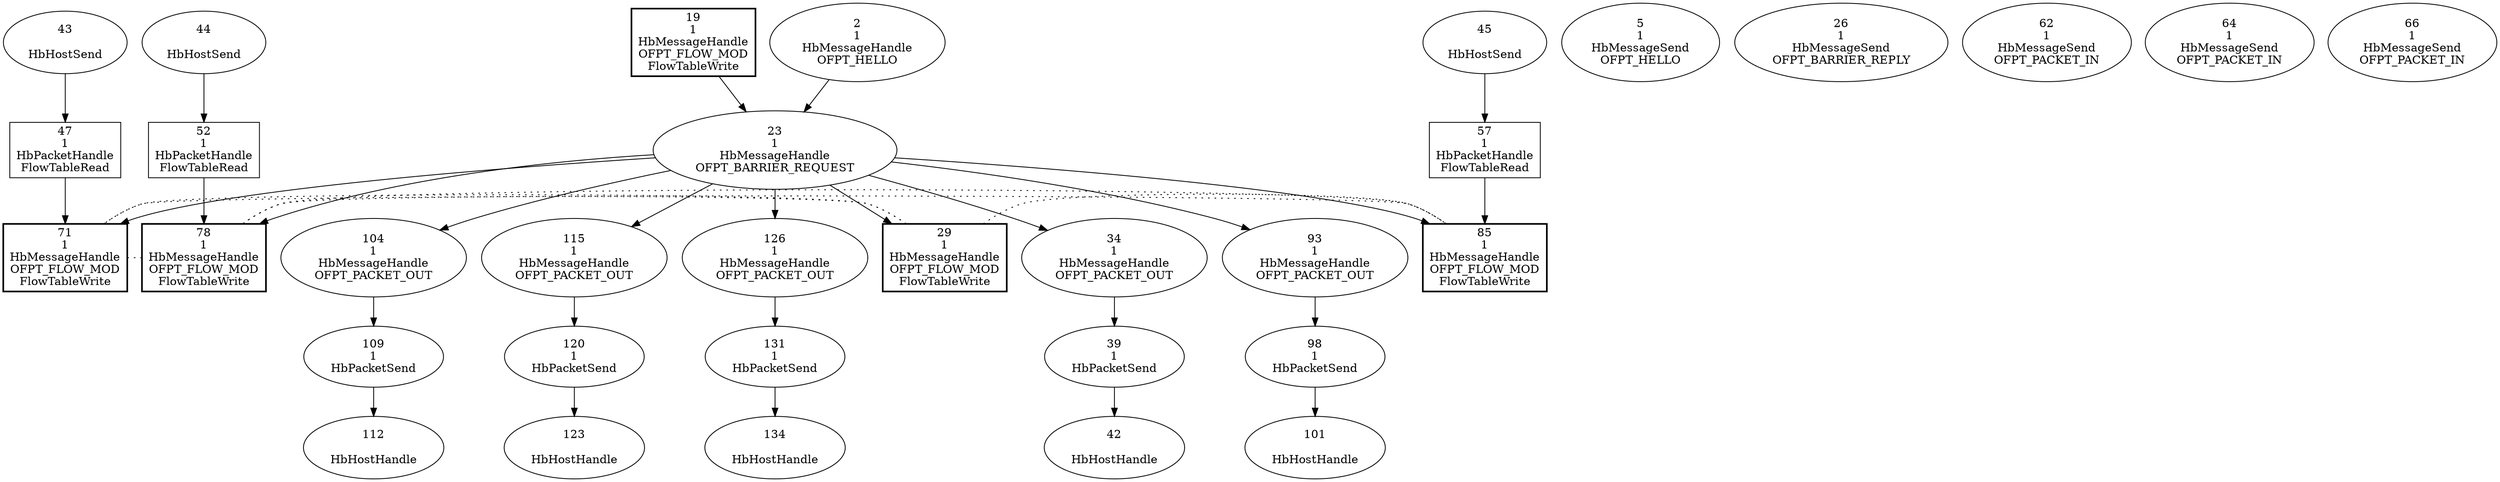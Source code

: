 digraph G {
2 [label="2\n1\nHbMessageHandle\nOFPT_HELLO\n"] ;
5 [label="5\n1\nHbMessageSend\nOFPT_HELLO\n"] ;
19 [label="19\n1\nHbMessageHandle\nOFPT_FLOW_MOD\nFlowTableWrite"] [shape=box style="bold"];
23 [label="23\n1\nHbMessageHandle\nOFPT_BARRIER_REQUEST\n"] ;
26 [label="26\n1\nHbMessageSend\nOFPT_BARRIER_REPLY\n"] ;
29 [label="29\n1\nHbMessageHandle\nOFPT_FLOW_MOD\nFlowTableWrite"] [shape=box style="bold"];
34 [label="34\n1\nHbMessageHandle\nOFPT_PACKET_OUT\n"] ;
39 [label="39\n1\nHbPacketSend\n"];
42 [label="42\n\nHbHostHandle\n"];
43 [label="43\n\nHbHostSend\n"];
44 [label="44\n\nHbHostSend\n"];
45 [label="45\n\nHbHostSend\n"];
47 [label="47\n1\nHbPacketHandle\nFlowTableRead"][shape="box"];
52 [label="52\n1\nHbPacketHandle\nFlowTableRead"][shape="box"];
57 [label="57\n1\nHbPacketHandle\nFlowTableRead"][shape="box"];
62 [label="62\n1\nHbMessageSend\nOFPT_PACKET_IN\n"] ;
64 [label="64\n1\nHbMessageSend\nOFPT_PACKET_IN\n"] ;
66 [label="66\n1\nHbMessageSend\nOFPT_PACKET_IN\n"] ;
71 [label="71\n1\nHbMessageHandle\nOFPT_FLOW_MOD\nFlowTableWrite"] [shape=box style="bold"];
78 [label="78\n1\nHbMessageHandle\nOFPT_FLOW_MOD\nFlowTableWrite"] [shape=box style="bold"];
85 [label="85\n1\nHbMessageHandle\nOFPT_FLOW_MOD\nFlowTableWrite"] [shape=box style="bold"];
93 [label="93\n1\nHbMessageHandle\nOFPT_PACKET_OUT\n"] ;
98 [label="98\n1\nHbPacketSend\n"];
101 [label="101\n\nHbHostHandle\n"];
104 [label="104\n1\nHbMessageHandle\nOFPT_PACKET_OUT\n"] ;
109 [label="109\n1\nHbPacketSend\n"];
112 [label="112\n\nHbHostHandle\n"];
115 [label="115\n1\nHbMessageHandle\nOFPT_PACKET_OUT\n"] ;
120 [label="120\n1\nHbPacketSend\n"];
123 [label="123\n\nHbHostHandle\n"];
126 [label="126\n1\nHbMessageHandle\nOFPT_PACKET_OUT\n"] ;
131 [label="131\n1\nHbPacketSend\n"];
134 [label="134\n\nHbHostHandle\n"];
    39 -> 42;
    52 -> 78;
    23 -> 78;
    23 -> 115;
    34 -> 39;
    47 -> 71;
    23 -> 71;
    131 -> 134;
    98 -> 101;
    23 -> 93;
    23 -> 104;
    93 -> 98;
    45 -> 57;
    23 -> 85;
    57 -> 85;
    19 -> 23;
    2 -> 23;
    109 -> 112;
    115 -> 120;
    44 -> 52;
    120 -> 123;
    23 -> 29;
    43 -> 47;
    23 -> 34;
    23 -> 126;
    104 -> 109;
    126 -> 131;
edge[constraint=false arrowhead="none"];
    29 -> 71 [style="dotted"];
    29 -> 78 [style="dotted"];
    29 -> 85 [style="dotted"];
    71 -> 78 [style="dotted"];
    71 -> 85 [style="dotted"];
    78 -> 85 [style="dotted"];
}
